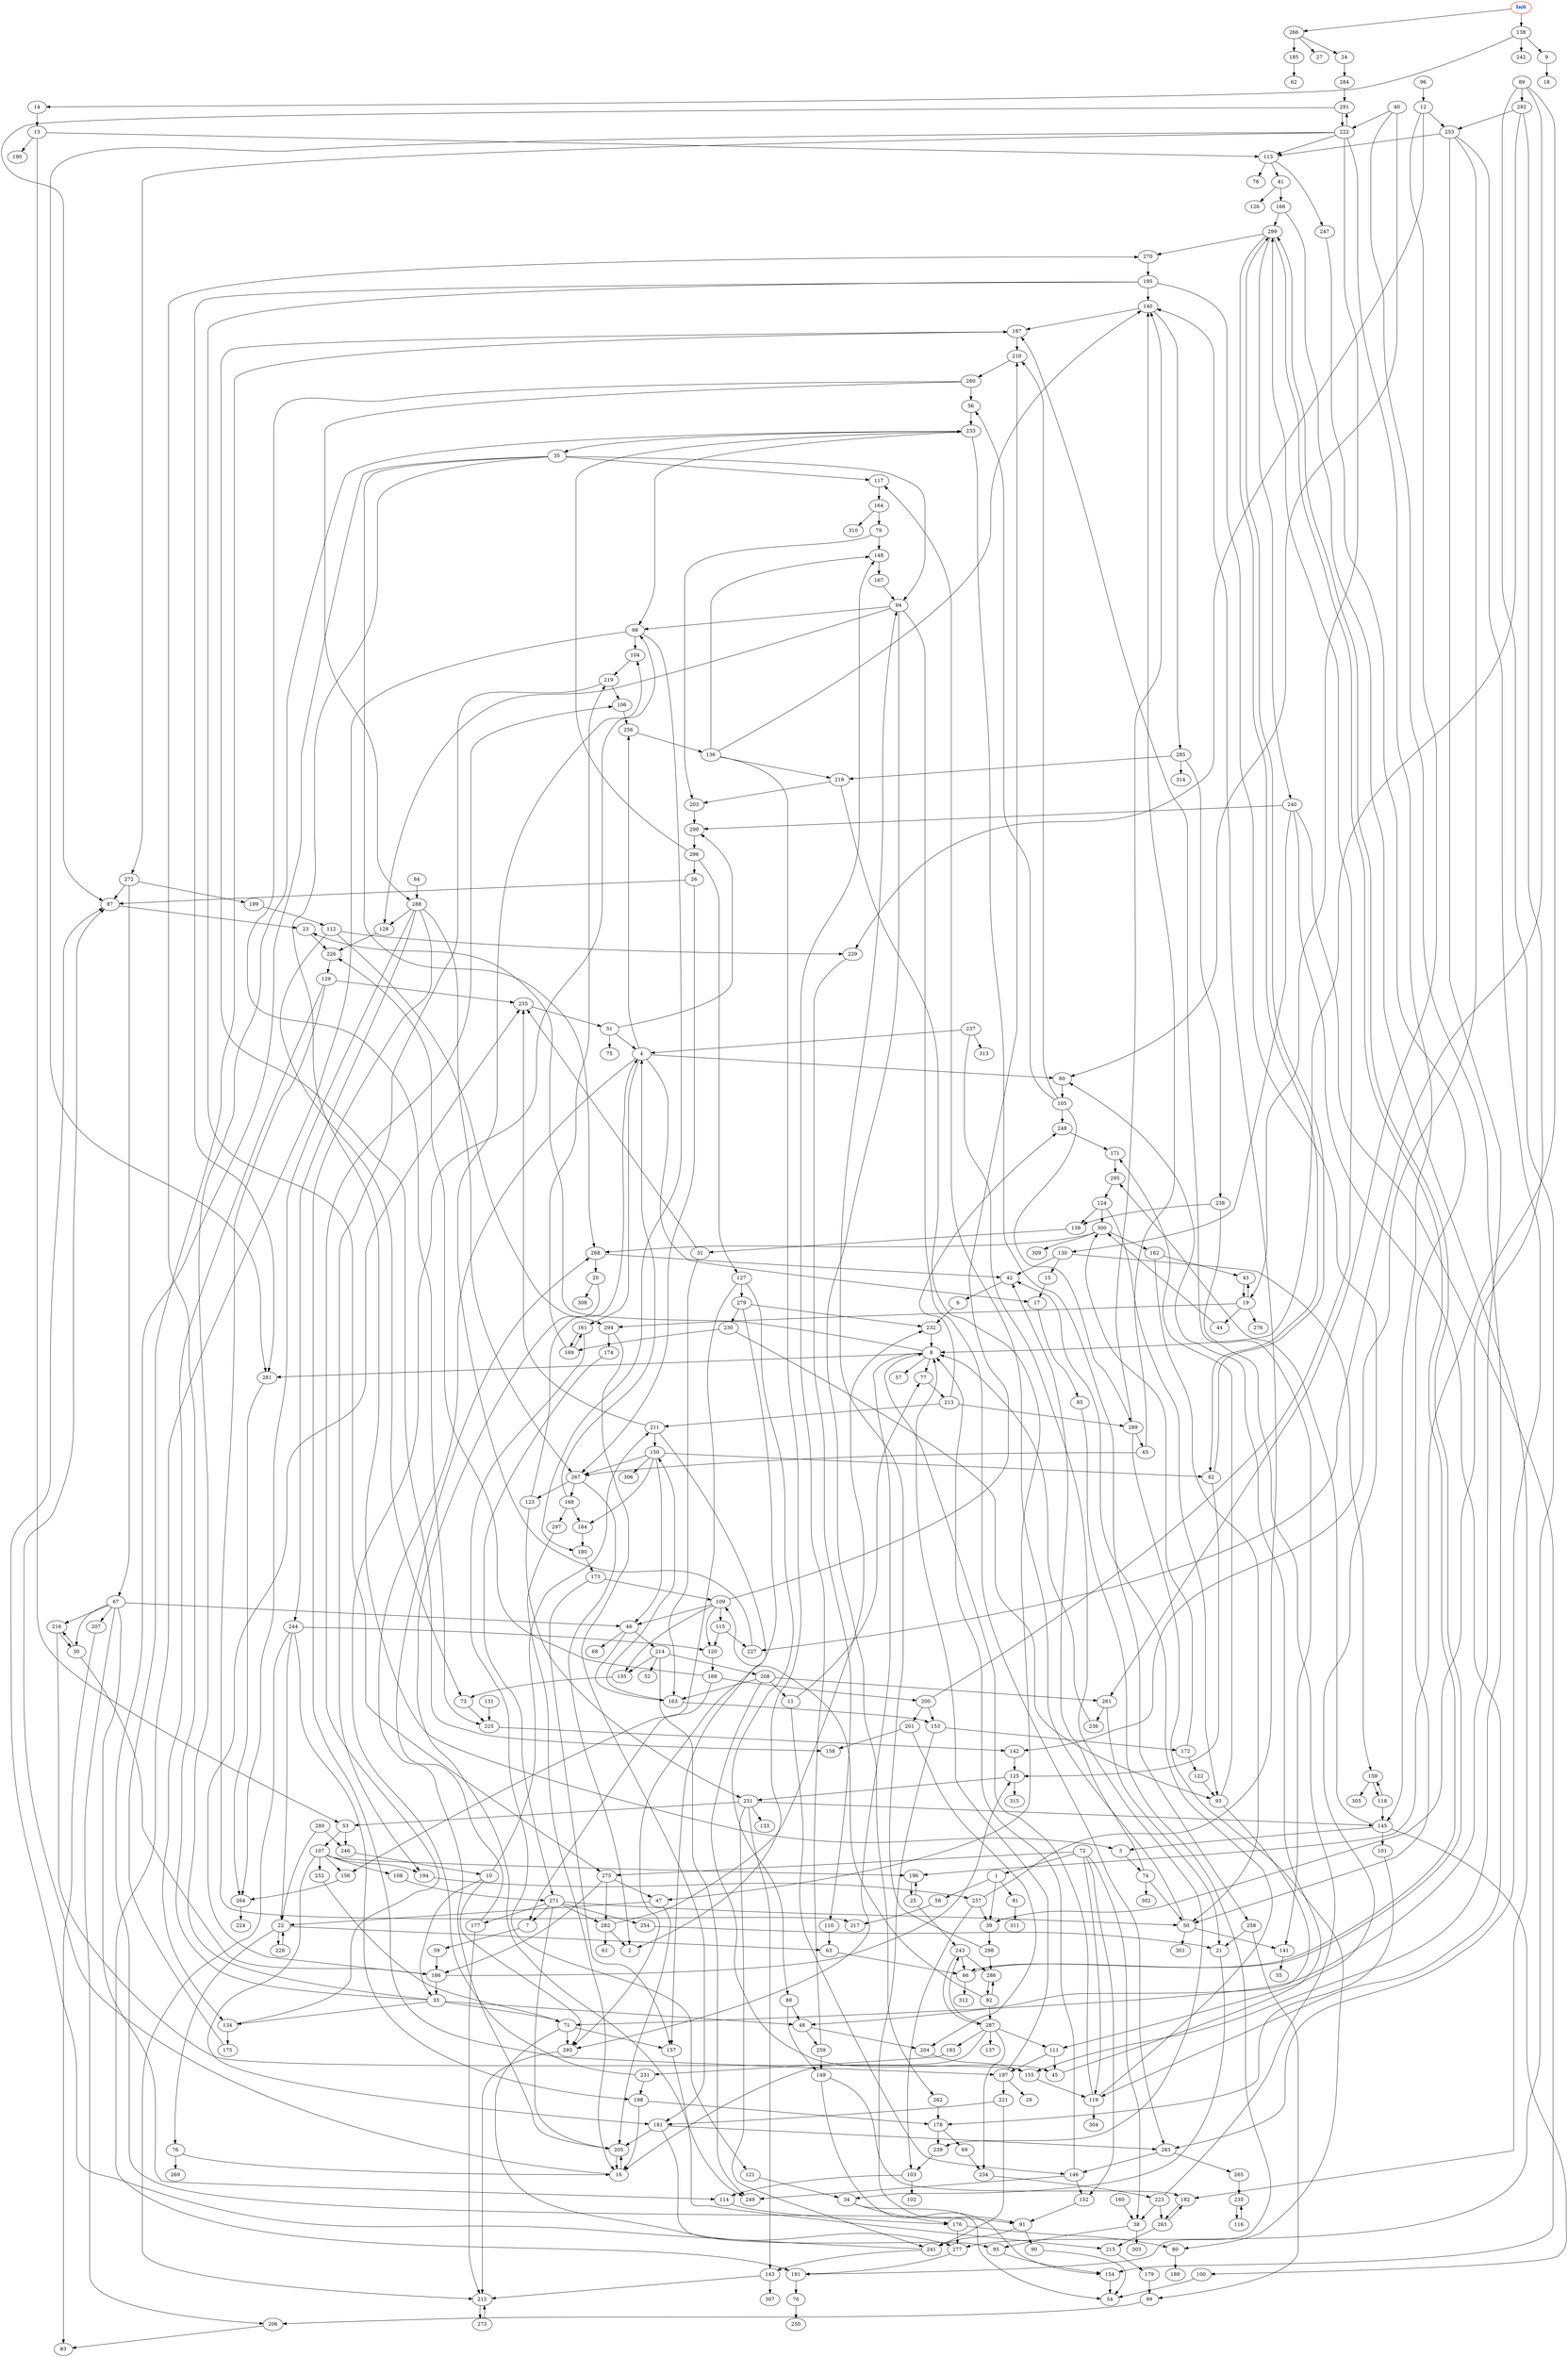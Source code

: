 digraph "Perturbed Net Graph with 293 nodes" {
edge ["class"="link-class"]
"0" ["color"="red","label"=<<b>Init</b>>,"fontcolor"="#1020d0"]
"69" -> "234" ["weight"="2.0"]
"234" -> "223" ["weight"="9.0"]
"138" -> "14" ["weight"="1.0"]
"138" -> "242" ["weight"="6.0"]
"138" -> "9" ["weight"="3.0"]
"14" -> "13" ["weight"="3.0"]
"13" -> "113" ["weight"="8.0"]
"13" -> "53" ["weight"="8.0"]
"13" -> "190" ["weight"="7.0"]
"113" -> "41" ["weight"="7.0"]
"113" -> "247" ["weight"="1.0"]
"113" -> "78" ["weight"="7.0"]
"53" -> "107" ["weight"="5.0"]
"53" -> "246" ["weight"="7.0"]
"9" -> "18" ["weight"="5.0"]
"101" -> "178" ["weight"="3.0"]
"178" -> "239" ["weight"="5.0"]
"178" -> "69" ["weight"="1.0"]
"223" -> "38" ["weight"="8.0"]
"223" -> "187" ["weight"="1.0"]
"223" -> "263" ["weight"="6.0"]
"38" -> "303" ["weight"="7.0"]
"38" -> "95" ["weight"="7.0"]
"95" -> "154" ["weight"="1.0"]
"187" -> "158" ["weight"="4.0"]
"187" -> "210" ["weight"="2.0"]
"210" -> "260" ["weight"="8.0"]
"263" -> "215" ["weight"="3.0"]
"263" -> "182" ["weight"="1.0"]
"0" -> "266" ["weight"="1.0"]
"0" -> "138" ["weight"="6.0"]
"266" -> "24" ["weight"="2.0"]
"266" -> "27" ["weight"="2.0"]
"266" -> "185" ["weight"="9.0"]
"88" -> "48" ["weight"="6.0"]
"88" -> "149" ["weight"="3.0"]
"48" -> "259" ["weight"="2.0"]
"48" -> "204" ["weight"="1.0"]
"259" -> "148" ["weight"="6.0"]
"259" -> "149" ["weight"="9.0"]
"204" -> "155" ["weight"="4.0"]
"149" -> "154" ["weight"="1.0"]
"149" -> "182" ["weight"="1.0"]
"115" -> "227" ["weight"="8.0"]
"115" -> "120" ["weight"="6.0"]
"227" -> "104" ["weight"="3.0"]
"120" -> "188" ["weight"="6.0"]
"188" -> "7" ["weight"="8.0"]
"188" -> "226" ["weight"="9.0"]
"188" -> "200" ["weight"="7.0"]
"247" -> "50" ["weight"="1.0"]
"50" -> "117" ["weight"="7.0"]
"50" -> "301" ["weight"="3.0"]
"50" -> "141" ["weight"="6.0"]
"117" -> "164" ["weight"="5.0"]
"141" -> "55" ["weight"="5.0"]
"10" -> "33" ["weight"="5.0"]
"10" -> "211" ["weight"="4.0"]
"10" -> "293" ["weight"="1.0"]
"33" -> "134" ["weight"="2.0"]
"33" -> "48" ["weight"="5.0"]
"33" -> "233" ["weight"="2.0"]
"33" -> "270" ["weight"="7.0"]
"33" -> "71" ["weight"="9.0"]
"211" -> "150" ["weight"="8.0"]
"211" -> "255" ["weight"="4.0"]
"211" -> "157" ["weight"="1.0"]
"293" -> "212" ["weight"="8.0"]
"56" -> "233" ["weight"="6.0"]
"233" -> "258" ["weight"="9.0"]
"233" -> "35" ["weight"="1.0"]
"233" -> "98" ["weight"="1.0"]
"142" -> "125" ["weight"="5.0"]
"125" -> "251" ["weight"="9.0"]
"125" -> "315" ["weight"="8.0"]
"251" -> "241" ["weight"="3.0"]
"251" -> "53" ["weight"="7.0"]
"251" -> "145" ["weight"="2.0"]
"251" -> "143" ["weight"="6.0"]
"251" -> "133" ["weight"="6.0"]
"153" -> "91" ["weight"="7.0"]
"153" -> "172" ["weight"="3.0"]
"91" -> "241" ["weight"="8.0"]
"91" -> "90" ["weight"="5.0"]
"241" -> "143" ["weight"="9.0"]
"241" -> "87" ["weight"="1.0"]
"90" -> "54" ["weight"="1.0"]
"172" -> "300" ["weight"="6.0"]
"172" -> "122" ["weight"="6.0"]
"174" -> "271" ["weight"="1.0"]
"271" -> "254" ["weight"="5.0"]
"271" -> "177" ["weight"="6.0"]
"271" -> "50" ["weight"="2.0"]
"271" -> "282" ["weight"="8.0"]
"271" -> "7" ["weight"="2.0"]
"271" -> "205" ["weight"="4.0"]
"185" -> "62" ["weight"="7.0"]
"42" -> "6" ["weight"="5.0"]
"6" -> "232" ["weight"="8.0"]
"232" -> "8" ["weight"="3.0"]
"24" -> "284" ["weight"="2.0"]
"284" -> "291" ["weight"="5.0"]
"288" -> "197" ["weight"="8.0"]
"288" -> "264" ["weight"="1.0"]
"288" -> "267" ["weight"="1.0"]
"288" -> "244" ["weight"="8.0"]
"288" -> "128" ["weight"="8.0"]
"197" -> "8" ["weight"="9.0"]
"197" -> "221" ["weight"="7.0"]
"197" -> "29" ["weight"="5.0"]
"8" -> "281" ["weight"="5.0"]
"8" -> "293" ["weight"="3.0"]
"8" -> "23" ["weight"="1.0"]
"8" -> "77" ["weight"="3.0"]
"8" -> "57" ["weight"="3.0"]
"281" -> "264" ["weight"="4.0"]
"23" -> "226" ["weight"="6.0"]
"77" -> "213" ["weight"="9.0"]
"221" -> "241" ["weight"="7.0"]
"221" -> "181" ["weight"="6.0"]
"264" -> "224" ["weight"="3.0"]
"267" -> "168" ["weight"="4.0"]
"267" -> "2" ["weight"="8.0"]
"267" -> "123" ["weight"="7.0"]
"168" -> "184" ["weight"="3.0"]
"168" -> "4" ["weight"="5.0"]
"168" -> "297" ["weight"="7.0"]
"184" -> "180" ["weight"="2.0"]
"4" -> "161" ["weight"="2.0"]
"4" -> "60" ["weight"="9.0"]
"4" -> "17" ["weight"="2.0"]
"4" -> "205" ["weight"="2.0"]
"4" -> "256" ["weight"="9.0"]
"161" -> "121" ["weight"="2.0"]
"161" -> "169" ["weight"="7.0"]
"60" -> "105" ["weight"="8.0"]
"17" -> "85" ["weight"="1.0"]
"205" -> "16" ["weight"="1.0"]
"256" -> "136" ["weight"="5.0"]
"297" -> "16" ["weight"="3.0"]
"123" -> "251" ["weight"="1.0"]
"123" -> "4" ["weight"="1.0"]
"244" -> "22" ["weight"="4.0"]
"244" -> "120" ["weight"="1.0"]
"244" -> "198" ["weight"="3.0"]
"244" -> "212" ["weight"="1.0"]
"22" -> "76" ["weight"="1.0"]
"22" -> "63" ["weight"="5.0"]
"22" -> "228" ["weight"="8.0"]
"76" -> "16" ["weight"="2.0"]
"76" -> "269" ["weight"="1.0"]
"63" -> "66" ["weight"="1.0"]
"228" -> "22" ["weight"="1.0"]
"198" -> "16" ["weight"="9.0"]
"198" -> "178" ["weight"="2.0"]
"16" -> "205" ["weight"="7.0"]
"16" -> "87" ["weight"="2.0"]
"87" -> "23" ["weight"="6.0"]
"239" -> "103" ["weight"="3.0"]
"212" -> "273" ["weight"="6.0"]
"273" -> "212" ["weight"="7.0"]
"128" -> "226" ["weight"="2.0"]
"226" -> "129" ["weight"="1.0"]
"25" -> "196" ["weight"="7.0"]
"25" -> "243" ["weight"="7.0"]
"196" -> "25" ["weight"="3.0"]
"243" -> "286" ["weight"="9.0"]
"243" -> "287" ["weight"="3.0"]
"243" -> "66" ["weight"="4.0"]
"257" -> "103" ["weight"="5.0"]
"257" -> "140" ["weight"="5.0"]
"257" -> "39" ["weight"="2.0"]
"103" -> "102" ["weight"="3.0"]
"103" -> "114" ["weight"="2.0"]
"114" -> "176" ["weight"="6.0"]
"140" -> "187" ["weight"="6.0"]
"140" -> "285" ["weight"="1.0"]
"285" -> "218" ["weight"="5.0"]
"285" -> "314" ["weight"="3.0"]
"285" -> "238" ["weight"="5.0"]
"39" -> "298" ["weight"="4.0"]
"298" -> "286" ["weight"="1.0"]
"298" -> "94" ["weight"="1.0"]
"180" -> "173" ["weight"="3.0"]
"173" -> "157" ["weight"="5.0"]
"173" -> "109" ["weight"="9.0"]
"157" -> "215" ["weight"="2.0"]
"215" -> "179" ["weight"="7.0"]
"109" -> "46" ["weight"="8.0"]
"109" -> "135" ["weight"="8.0"]
"109" -> "115" ["weight"="7.0"]
"109" -> "120" ["weight"="2.0"]
"109" -> "210" ["weight"="9.0"]
"46" -> "163" ["weight"="3.0"]
"46" -> "214" ["weight"="2.0"]
"46" -> "68" ["weight"="5.0"]
"163" -> "150" ["weight"="1.0"]
"163" -> "153" ["weight"="3.0"]
"214" -> "135" ["weight"="6.0"]
"214" -> "249" ["weight"="6.0"]
"214" -> "52" ["weight"="7.0"]
"214" -> "208" ["weight"="8.0"]
"135" -> "73" ["weight"="1.0"]
"110" -> "63" ["weight"="5.0"]
"66" -> "312" ["weight"="4.0"]
"66" -> "299" ["weight"="8.0"]
"20" -> "249" ["weight"="1.0"]
"20" -> "308" ["weight"="2.0"]
"93" -> "48" ["weight"="4.0"]
"93" -> "171" ["weight"="9.0"]
"171" -> "295" ["weight"="3.0"]
"291" -> "222" ["weight"="2.0"]
"291" -> "87" ["weight"="4.0"]
"152" -> "91" ["weight"="4.0"]
"289" -> "140" ["weight"="1.0"]
"289" -> "80" ["weight"="1.0"]
"289" -> "65" ["weight"="8.0"]
"80" -> "189" ["weight"="9.0"]
"65" -> "140" ["weight"="6.0"]
"65" -> "267" ["weight"="9.0"]
"261" -> "21" ["weight"="4.0"]
"261" -> "236" ["weight"="6.0"]
"21" -> "34" ["weight"="5.0"]
"34" -> "176" ["weight"="1.0"]
"34" -> "54" ["weight"="7.0"]
"236" -> "8" ["weight"="2.0"]
"216" -> "30" ["weight"="7.0"]
"216" -> "155" ["weight"="3.0"]
"30" -> "216" ["weight"="1.0"]
"30" -> "186" ["weight"="3.0"]
"186" -> "255" ["weight"="2.0"]
"186" -> "125" ["weight"="2.0"]
"186" -> "33" ["weight"="7.0"]
"155" -> "119" ["weight"="8.0"]
"119" -> "8" ["weight"="1.0"]
"119" -> "304" ["weight"="2.0"]
"119" -> "42" ["weight"="2.0"]
"164" -> "79" ["weight"="6.0"]
"164" -> "310" ["weight"="2.0"]
"79" -> "148" ["weight"="3.0"]
"79" -> "203" ["weight"="1.0"]
"148" -> "167" ["weight"="9.0"]
"203" -> "290" ["weight"="6.0"]
"179" -> "99" ["weight"="8.0"]
"99" -> "206" ["weight"="5.0"]
"206" -> "83" ["weight"="1.0"]
"106" -> "256" ["weight"="8.0"]
"238" -> "141" ["weight"="7.0"]
"238" -> "139" ["weight"="9.0"]
"139" -> "31" ["weight"="5.0"]
"31" -> "163" ["weight"="4.0"]
"31" -> "255" ["weight"="9.0"]
"255" -> "51" ["weight"="2.0"]
"121" -> "34" ["weight"="6.0"]
"176" -> "80" ["weight"="6.0"]
"176" -> "277" ["weight"="4.0"]
"84" -> "288" ["weight"="9.0"]
"150" -> "184" ["weight"="9.0"]
"150" -> "306" ["weight"="1.0"]
"150" -> "46" ["weight"="8.0"]
"150" -> "267" ["weight"="1.0"]
"150" -> "82" ["weight"="9.0"]
"82" -> "125" ["weight"="5.0"]
"82" -> "299" ["weight"="2.0"]
"299" -> "240" ["weight"="1.0"]
"299" -> "270" ["weight"="8.0"]
"299" -> "82" ["weight"="2.0"]
"299" -> "66" ["weight"="5.0"]
"253" -> "113" ["weight"="1.0"]
"253" -> "142" ["weight"="6.0"]
"253" -> "283" ["weight"="1.0"]
"253" -> "71" ["weight"="9.0"]
"41" -> "126" ["weight"="2.0"]
"41" -> "166" ["weight"="7.0"]
"166" -> "182" ["weight"="1.0"]
"166" -> "299" ["weight"="1.0"]
"283" -> "265" ["weight"="9.0"]
"283" -> "146" ["weight"="7.0"]
"71" -> "293" ["weight"="7.0"]
"71" -> "157" ["weight"="2.0"]
"71" -> "277" ["weight"="1.0"]
"277" -> "191" ["weight"="1.0"]
"280" -> "22" ["weight"="3.0"]
"280" -> "246" ["weight"="8.0"]
"246" -> "10" ["weight"="7.0"]
"181" -> "283" ["weight"="1.0"]
"181" -> "95" ["weight"="4.0"]
"181" -> "205" ["weight"="6.0"]
"154" -> "54" ["weight"="9.0"]
"1" -> "81" ["weight"="1.0"]
"1" -> "58" ["weight"="8.0"]
"1" -> "39" ["weight"="4.0"]
"81" -> "311" ["weight"="5.0"]
"58" -> "217" ["weight"="6.0"]
"265" -> "235" ["weight"="4.0"]
"235" -> "116" ["weight"="1.0"]
"116" -> "235" ["weight"="4.0"]
"89" -> "227" ["weight"="7.0"]
"89" -> "292" ["weight"="7.0"]
"89" -> "196" ["weight"="9.0"]
"89" -> "277" ["weight"="9.0"]
"292" -> "8" ["weight"="1.0"]
"292" -> "253" ["weight"="1.0"]
"292" -> "39" ["weight"="6.0"]
"286" -> "92" ["weight"="2.0"]
"287" -> "183" ["weight"="7.0"]
"287" -> "137" ["weight"="7.0"]
"287" -> "111" ["weight"="9.0"]
"287" -> "16" ["weight"="5.0"]
"287" -> "243" ["weight"="4.0"]
"287" -> "234" ["weight"="5.0"]
"74" -> "50" ["weight"="1.0"]
"74" -> "42" ["weight"="3.0"]
"74" -> "302" ["weight"="9.0"]
"248" -> "171" ["weight"="8.0"]
"295" -> "124" ["weight"="1.0"]
"270" -> "195" ["weight"="4.0"]
"195" -> "275" ["weight"="1.0"]
"195" -> "281" ["weight"="8.0"]
"195" -> "140" ["weight"="8.0"]
"195" -> "111" ["weight"="6.0"]
"275" -> "282" ["weight"="1.0"]
"275" -> "186" ["weight"="3.0"]
"275" -> "47" ["weight"="3.0"]
"111" -> "197" ["weight"="1.0"]
"111" -> "45" ["weight"="2.0"]
"45" -> "60" ["weight"="2.0"]
"258" -> "21" ["weight"="3.0"]
"258" -> "99" ["weight"="8.0"]
"35" -> "3" ["weight"="1.0"]
"35" -> "117" ["weight"="5.0"]
"35" -> "91" ["weight"="4.0"]
"35" -> "94" ["weight"="8.0"]
"35" -> "268" ["weight"="2.0"]
"3" -> "74" ["weight"="8.0"]
"94" -> "283" ["weight"="6.0"]
"94" -> "262" ["weight"="6.0"]
"94" -> "98" ["weight"="2.0"]
"94" -> "128" ["weight"="1.0"]
"268" -> "42" ["weight"="3.0"]
"268" -> "20" ["weight"="5.0"]
"98" -> "191" ["weight"="3.0"]
"98" -> "104" ["weight"="8.0"]
"98" -> "180" ["weight"="1.0"]
"191" -> "70" ["weight"="3.0"]
"104" -> "219" ["weight"="5.0"]
"105" -> "56" ["weight"="2.0"]
"105" -> "248" ["weight"="6.0"]
"105" -> "289" ["weight"="1.0"]
"105" -> "210" ["weight"="3.0"]
"85" -> "191" ["weight"="1.0"]
"201" -> "204" ["weight"="3.0"]
"201" -> "158" ["weight"="7.0"]
"260" -> "288" ["weight"="5.0"]
"260" -> "225" ["weight"="1.0"]
"260" -> "56" ["weight"="3.0"]
"225" -> "142" ["weight"="9.0"]
"160" -> "38" ["weight"="9.0"]
"134" -> "175" ["weight"="3.0"]
"134" -> "106" ["weight"="1.0"]
"70" -> "250" ["weight"="5.0"]
"282" -> "61" ["weight"="8.0"]
"282" -> "232" ["weight"="1.0"]
"282" -> "2" ["weight"="7.0"]
"47" -> "22" ["weight"="8.0"]
"47" -> "205" ["weight"="5.0"]
"92" -> "287" ["weight"="5.0"]
"92" -> "286" ["weight"="5.0"]
"92" -> "109" ["weight"="6.0"]
"229" -> "110" ["weight"="1.0"]
"252" -> "71" ["weight"="4.0"]
"218" -> "47" ["weight"="6.0"]
"218" -> "203" ["weight"="2.0"]
"290" -> "296" ["weight"="9.0"]
"156" -> "264" ["weight"="3.0"]
"7" -> "59" ["weight"="6.0"]
"59" -> "186" ["weight"="2.0"]
"200" -> "201" ["weight"="5.0"]
"200" -> "299" ["weight"="3.0"]
"200" -> "153" ["weight"="9.0"]
"107" -> "108" ["weight"="1.0"]
"107" -> "156" ["weight"="9.0"]
"107" -> "252" ["weight"="8.0"]
"107" -> "196" ["weight"="4.0"]
"107" -> "181" ["weight"="2.0"]
"107" -> "194" ["weight"="5.0"]
"169" -> "161" ["weight"="3.0"]
"169" -> "219" ["weight"="8.0"]
"219" -> "106" ["weight"="7.0"]
"219" -> "194" ["weight"="5.0"]
"213" -> "211" ["weight"="6.0"]
"213" -> "248" ["weight"="3.0"]
"213" -> "289" ["weight"="2.0"]
"96" -> "12" ["weight"="5.0"]
"12" -> "253" ["weight"="7.0"]
"12" -> "229" ["weight"="8.0"]
"12" -> "261" ["weight"="3.0"]
"136" -> "140" ["weight"="2.0"]
"136" -> "148" ["weight"="1.0"]
"136" -> "218" ["weight"="2.0"]
"136" -> "2" ["weight"="1.0"]
"124" -> "300" ["weight"="8.0"]
"124" -> "139" ["weight"="5.0"]
"124" -> "93" ["weight"="9.0"]
"300" -> "309" ["weight"="1.0"]
"300" -> "162" ["weight"="8.0"]
"300" -> "268" ["weight"="5.0"]
"129" -> "217" ["weight"="7.0"]
"129" -> "134" ["weight"="5.0"]
"129" -> "255" ["weight"="8.0"]
"175" -> "187" ["weight"="2.0"]
"73" -> "225" ["weight"="1.0"]
"237" -> "239" ["weight"="3.0"]
"237" -> "313" ["weight"="8.0"]
"237" -> "4" ["weight"="7.0"]
"262" -> "178" ["weight"="7.0"]
"182" -> "263" ["weight"="6.0"]
"167" -> "94" ["weight"="5.0"]
"279" -> "230" ["weight"="3.0"]
"279" -> "232" ["weight"="2.0"]
"279" -> "293" ["weight"="9.0"]
"230" -> "169" ["weight"="7.0"]
"230" -> "93" ["weight"="7.0"]
"296" -> "127" ["weight"="5.0"]
"296" -> "233" ["weight"="7.0"]
"296" -> "26" ["weight"="8.0"]
"127" -> "88" ["weight"="8.0"]
"127" -> "156" ["weight"="3.0"]
"127" -> "279" ["weight"="7.0"]
"26" -> "267" ["weight"="2.0"]
"26" -> "87" ["weight"="7.0"]
"44" -> "300" ["weight"="3.0"]
"222" -> "113" ["weight"="6.0"]
"222" -> "281" ["weight"="3.0"]
"222" -> "272" ["weight"="1.0"]
"222" -> "291" ["weight"="3.0"]
"222" -> "145" ["weight"="6.0"]
"222" -> "19" ["weight"="8.0"]
"272" -> "199" ["weight"="3.0"]
"272" -> "67" ["weight"="7.0"]
"272" -> "87" ["weight"="6.0"]
"145" -> "3" ["weight"="9.0"]
"145" -> "295" ["weight"="3.0"]
"145" -> "100" ["weight"="4.0"]
"145" -> "101" ["weight"="9.0"]
"100" -> "54" ["weight"="9.0"]
"19" -> "44" ["weight"="1.0"]
"19" -> "43" ["weight"="2.0"]
"19" -> "294" ["weight"="1.0"]
"19" -> "276" ["weight"="3.0"]
"43" -> "19" ["weight"="9.0"]
"294" -> "174" ["weight"="9.0"]
"294" -> "181" ["weight"="1.0"]
"118" -> "145" ["weight"="6.0"]
"118" -> "159" ["weight"="1.0"]
"159" -> "118" ["weight"="6.0"]
"159" -> "305" ["weight"="3.0"]
"122" -> "93" ["weight"="5.0"]
"194" -> "257" ["weight"="1.0"]
"254" -> "21" ["weight"="3.0"]
"177" -> "268" ["weight"="2.0"]
"177" -> "212" ["weight"="7.0"]
"208" -> "11" ["weight"="9.0"]
"208" -> "163" ["weight"="8.0"]
"208" -> "45" ["weight"="3.0"]
"208" -> "261" ["weight"="1.0"]
"11" -> "77" ["weight"="2.0"]
"11" -> "146" ["weight"="5.0"]
"146" -> "8" ["weight"="7.0"]
"146" -> "249" ["weight"="4.0"]
"146" -> "152" ["weight"="1.0"]
"108" -> "271" ["weight"="4.0"]
"240" -> "154" ["weight"="7.0"]
"240" -> "290" ["weight"="5.0"]
"240" -> "119" ["weight"="1.0"]
"240" -> "130" ["weight"="7.0"]
"130" -> "15" ["weight"="1.0"]
"130" -> "159" ["weight"="4.0"]
"130" -> "42" ["weight"="6.0"]
"15" -> "17" ["weight"="7.0"]
"143" -> "307" ["weight"="1.0"]
"143" -> "212" ["weight"="7.0"]
"162" -> "50" ["weight"="6.0"]
"162" -> "43" ["weight"="1.0"]
"51" -> "290" ["weight"="2.0"]
"51" -> "4" ["weight"="3.0"]
"51" -> "75" ["weight"="2.0"]
"112" -> "294" ["weight"="9.0"]
"112" -> "73" ["weight"="1.0"]
"112" -> "229" ["weight"="5.0"]
"67" -> "206" ["weight"="4.0"]
"67" -> "30" ["weight"="6.0"]
"67" -> "114" ["weight"="4.0"]
"67" -> "216" ["weight"="1.0"]
"67" -> "46" ["weight"="1.0"]
"67" -> "207" ["weight"="7.0"]
"207" -> "83" ["weight"="3.0"]
"199" -> "112" ["weight"="5.0"]
"72" -> "275" ["weight"="4.0"]
"72" -> "38" ["weight"="7.0"]
"72" -> "119" ["weight"="7.0"]
"72" -> "152" ["weight"="5.0"]
"72" -> "1" ["weight"="4.0"]
"231" -> "98" ["weight"="3.0"]
"231" -> "198" ["weight"="9.0"]
"40" -> "60" ["weight"="9.0"]
"40" -> "222" ["weight"="7.0"]
"40" -> "155" ["weight"="1.0"]
"183" -> "231" ["weight"="1.0"]
"131" -> "225" ["weight"="1.0"]
}